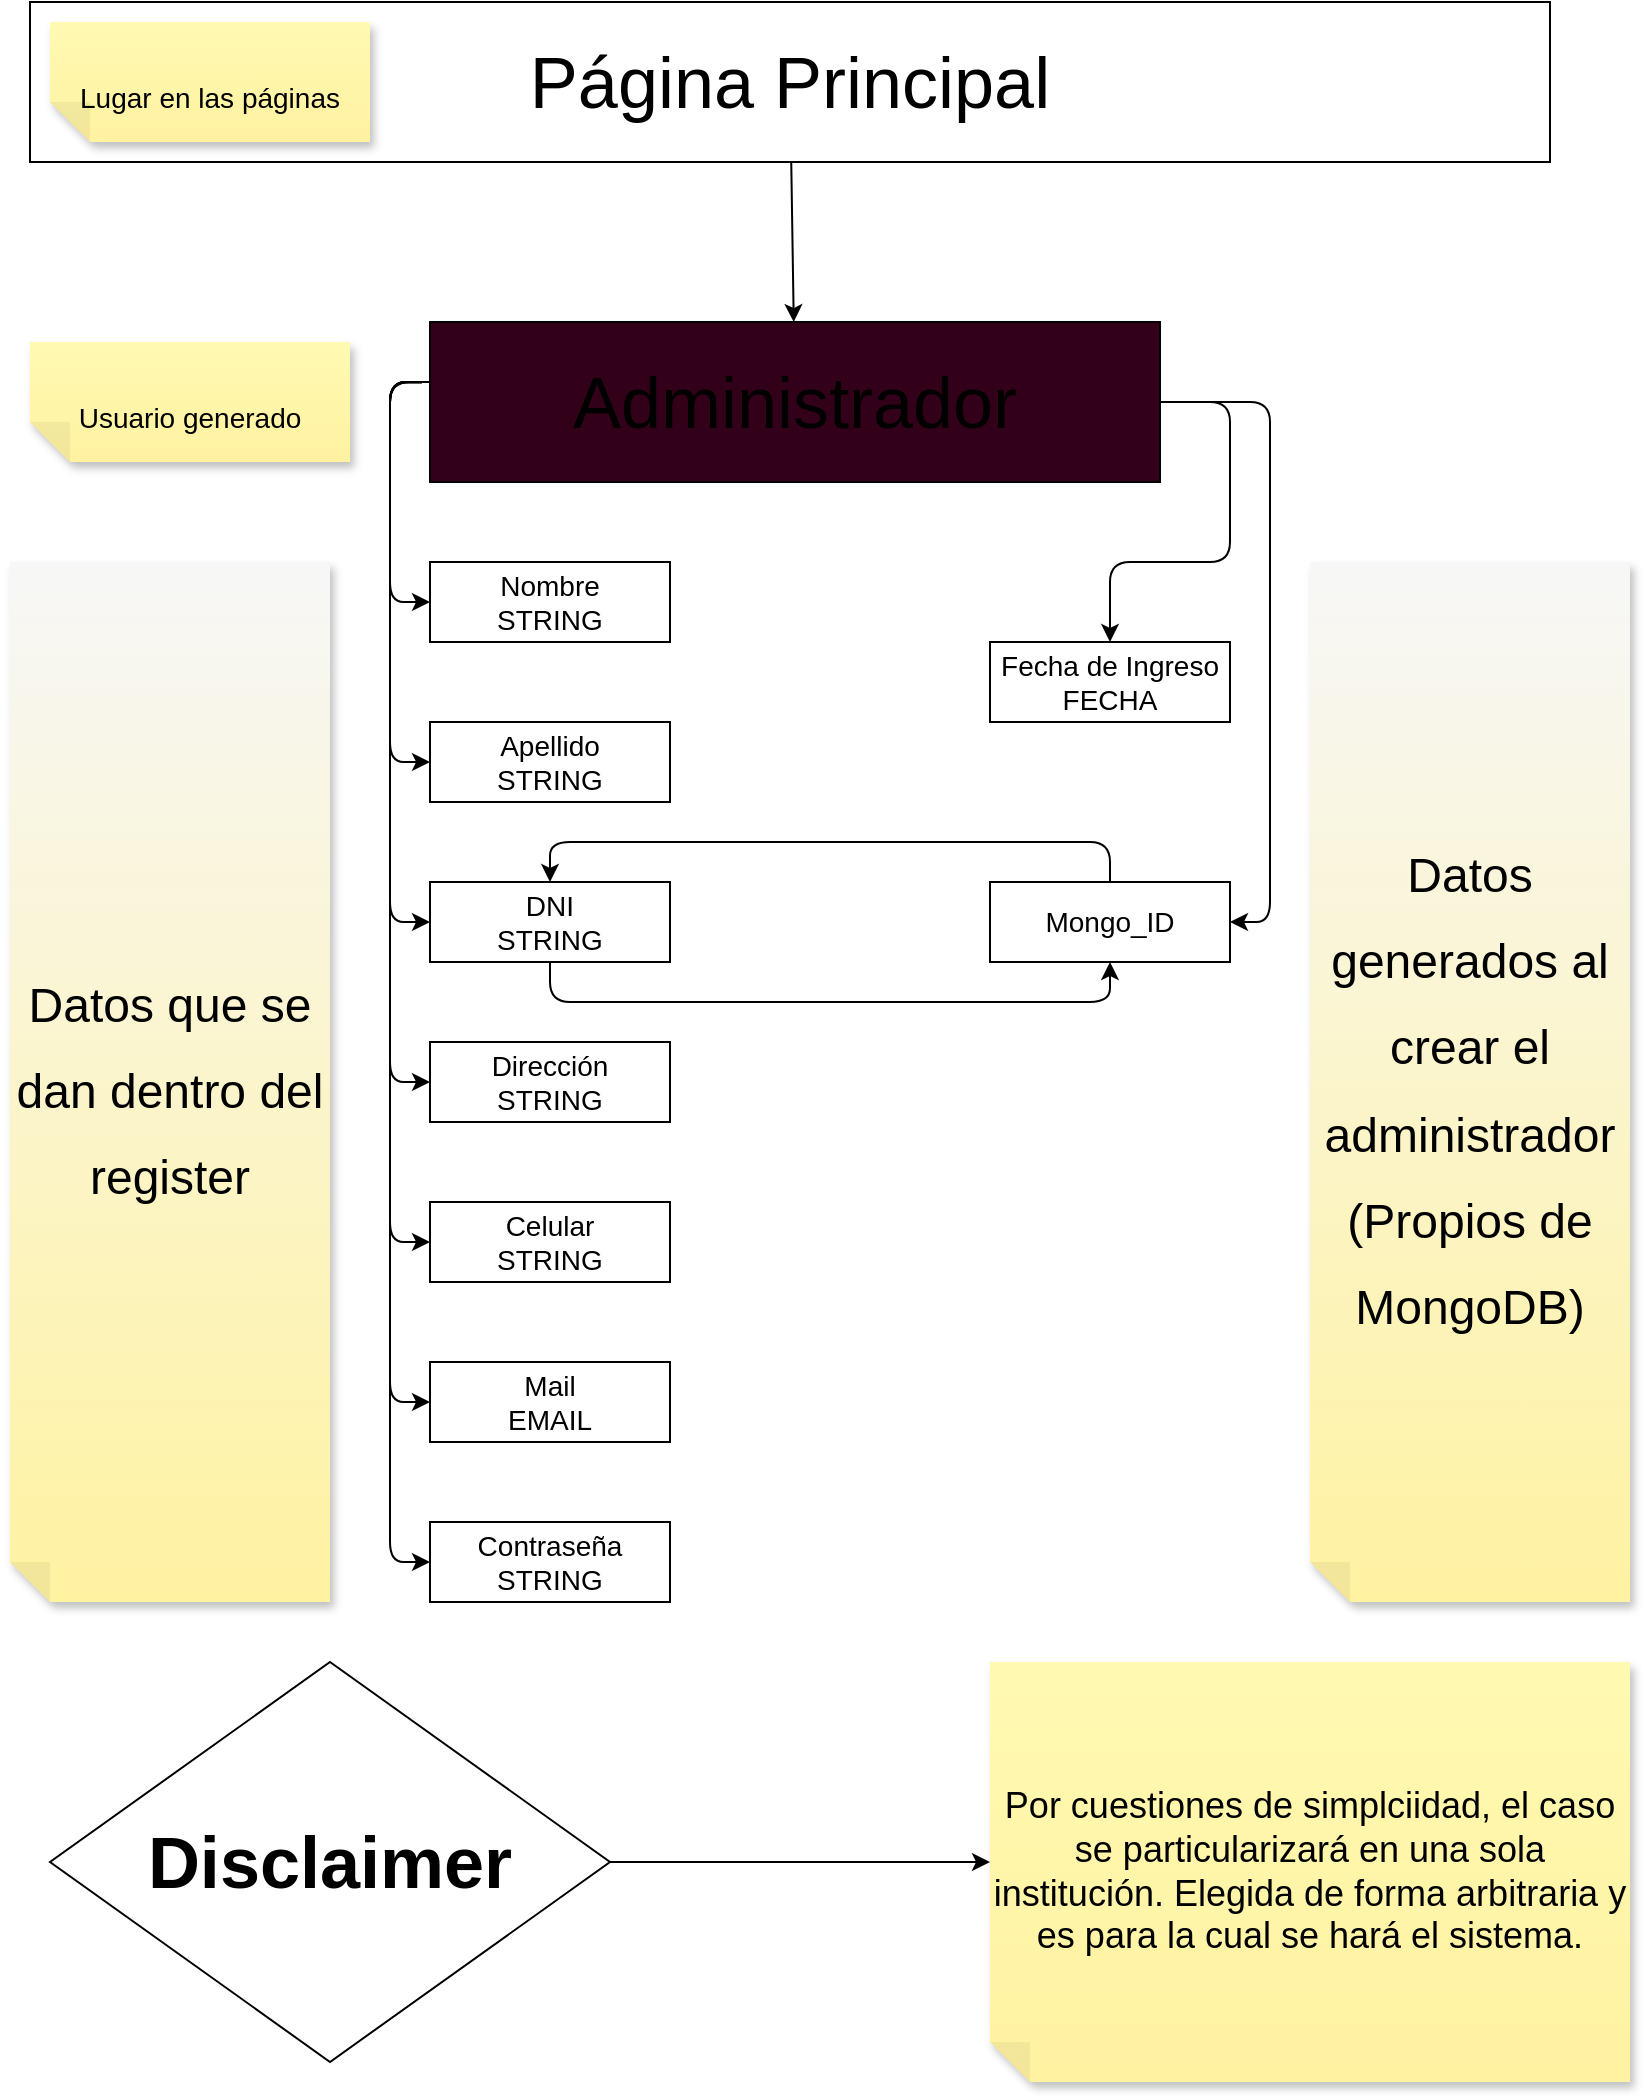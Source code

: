 <mxfile>
    <diagram id="44K4jS4_mfYNK5C5cpES" name="Página Principal">
        <mxGraphModel dx="2063" dy="1185" grid="1" gridSize="10" guides="1" tooltips="1" connect="1" arrows="1" fold="1" page="1" pageScale="1" pageWidth="850" pageHeight="1100" math="0" shadow="0">
            <root>
                <mxCell id="0"/>
                <mxCell id="1" parent="0"/>
                <mxCell id="4" value="" style="edgeStyle=none;html=1;fontSize=36;" parent="1" source="2" target="3" edge="1">
                    <mxGeometry relative="1" as="geometry"/>
                </mxCell>
                <mxCell id="2" value="&lt;font style=&quot;font-size: 36px;&quot;&gt;Página Principal&lt;/font&gt;" style="whiteSpace=wrap;html=1;" parent="1" vertex="1">
                    <mxGeometry x="40" y="40" width="760" height="80" as="geometry"/>
                </mxCell>
                <mxCell id="41" value="" style="edgeStyle=none;html=1;exitX=1;exitY=0.5;exitDx=0;exitDy=0;" parent="1" source="3" edge="1">
                    <mxGeometry relative="1" as="geometry">
                        <mxPoint x="640" y="240" as="sourcePoint"/>
                        <mxPoint x="580" y="360" as="targetPoint"/>
                        <Array as="points">
                            <mxPoint x="640" y="240"/>
                            <mxPoint x="640" y="320"/>
                            <mxPoint x="580" y="320"/>
                        </Array>
                    </mxGeometry>
                </mxCell>
                <mxCell id="5" value="&lt;font style=&quot;font-size: 14px;&quot;&gt;Lugar en las páginas&lt;/font&gt;" style="shape=note;whiteSpace=wrap;html=1;backgroundOutline=1;fontColor=#000000;darkOpacity=0.05;fillColor=#FFF9B2;strokeColor=none;fillStyle=solid;direction=west;gradientDirection=north;gradientColor=#FFF2A1;shadow=1;size=20;pointerEvents=1;fontSize=36;" parent="1" vertex="1">
                    <mxGeometry x="50" y="50" width="160" height="60" as="geometry"/>
                </mxCell>
                <mxCell id="6" value="&lt;span style=&quot;font-size: 14px;&quot;&gt;Usuario generado&lt;/span&gt;" style="shape=note;whiteSpace=wrap;html=1;backgroundOutline=1;fontColor=#000000;darkOpacity=0.05;fillColor=#FFF9B2;strokeColor=none;fillStyle=solid;direction=west;gradientDirection=north;gradientColor=#FFF2A1;shadow=1;size=20;pointerEvents=1;fontSize=36;" parent="1" vertex="1">
                    <mxGeometry x="40" y="210" width="160" height="60" as="geometry"/>
                </mxCell>
                <mxCell id="7" value="&lt;font style=&quot;font-size: 24px;&quot;&gt;Datos que se dan dentro del register&lt;/font&gt;" style="shape=note;whiteSpace=wrap;html=1;backgroundOutline=1;fontColor=#000000;darkOpacity=0.05;fillColor=#F7F7F7;strokeColor=none;fillStyle=solid;direction=west;gradientDirection=north;gradientColor=#FFF2A1;shadow=1;size=20;pointerEvents=1;fontSize=36;" parent="1" vertex="1">
                    <mxGeometry x="30" y="320" width="160" height="520" as="geometry"/>
                </mxCell>
                <mxCell id="16" value="" style="edgeStyle=orthogonalEdgeStyle;html=1;fontSize=14;entryX=0;entryY=0.5;entryDx=0;entryDy=0;exitX=-0.011;exitY=0.378;exitDx=0;exitDy=0;exitPerimeter=0;" parent="1" source="3" target="8" edge="1">
                    <mxGeometry relative="1" as="geometry">
                        <mxPoint x="220" y="190" as="sourcePoint"/>
                        <mxPoint x="230" y="230" as="targetPoint"/>
                        <Array as="points">
                            <mxPoint x="220" y="230"/>
                            <mxPoint x="220" y="340"/>
                        </Array>
                    </mxGeometry>
                </mxCell>
                <mxCell id="8" value="Nombre&lt;br&gt;STRING" style="whiteSpace=wrap;html=1;fontSize=14;" parent="1" vertex="1">
                    <mxGeometry x="240" y="320" width="120" height="40" as="geometry"/>
                </mxCell>
                <mxCell id="12" value="Apellido&lt;br&gt;STRING" style="whiteSpace=wrap;html=1;fontSize=14;" parent="1" vertex="1">
                    <mxGeometry x="240" y="400" width="120" height="40" as="geometry"/>
                </mxCell>
                <mxCell id="13" value="DNI&lt;br&gt;STRING" style="whiteSpace=wrap;html=1;fontSize=14;" parent="1" vertex="1">
                    <mxGeometry x="240" y="480" width="120" height="40" as="geometry"/>
                </mxCell>
                <mxCell id="14" value="Dirección&lt;br&gt;STRING" style="whiteSpace=wrap;html=1;fontSize=14;" parent="1" vertex="1">
                    <mxGeometry x="240" y="560" width="120" height="40" as="geometry"/>
                </mxCell>
                <mxCell id="17" value="" style="edgeStyle=orthogonalEdgeStyle;html=1;fontSize=14;entryX=0;entryY=0.5;entryDx=0;entryDy=0;exitX=-0.011;exitY=0.378;exitDx=0;exitDy=0;exitPerimeter=0;" parent="1" target="12" edge="1">
                    <mxGeometry relative="1" as="geometry">
                        <mxPoint x="236.04" y="230.07" as="sourcePoint"/>
                        <mxPoint x="240" y="339.83" as="targetPoint"/>
                        <Array as="points">
                            <mxPoint x="220" y="230"/>
                            <mxPoint x="220" y="420"/>
                        </Array>
                    </mxGeometry>
                </mxCell>
                <mxCell id="18" value="" style="edgeStyle=orthogonalEdgeStyle;html=1;fontSize=14;exitX=-0.011;exitY=0.378;exitDx=0;exitDy=0;exitPerimeter=0;" parent="1" edge="1">
                    <mxGeometry relative="1" as="geometry">
                        <mxPoint x="236.04" y="230.0" as="sourcePoint"/>
                        <mxPoint x="240" y="500" as="targetPoint"/>
                        <Array as="points">
                            <mxPoint x="220" y="230"/>
                            <mxPoint x="220" y="500"/>
                        </Array>
                    </mxGeometry>
                </mxCell>
                <mxCell id="19" value="" style="edgeStyle=orthogonalEdgeStyle;html=1;fontSize=14;exitX=-0.011;exitY=0.378;exitDx=0;exitDy=0;exitPerimeter=0;entryX=0;entryY=0.5;entryDx=0;entryDy=0;" parent="1" target="14" edge="1">
                    <mxGeometry relative="1" as="geometry">
                        <mxPoint x="236.04" y="230" as="sourcePoint"/>
                        <mxPoint x="240" y="500" as="targetPoint"/>
                        <Array as="points">
                            <mxPoint x="220" y="230"/>
                            <mxPoint x="220" y="580"/>
                        </Array>
                    </mxGeometry>
                </mxCell>
                <mxCell id="20" value="Celular&lt;br&gt;STRING" style="whiteSpace=wrap;html=1;fontSize=14;" parent="1" vertex="1">
                    <mxGeometry x="240" y="640" width="120" height="40" as="geometry"/>
                </mxCell>
                <mxCell id="21" value="Mail&lt;br&gt;EMAIL" style="whiteSpace=wrap;html=1;fontSize=14;" parent="1" vertex="1">
                    <mxGeometry x="240" y="720" width="120" height="40" as="geometry"/>
                </mxCell>
                <mxCell id="22" value="Contraseña&lt;br&gt;STRING" style="whiteSpace=wrap;html=1;fontSize=14;" parent="1" vertex="1">
                    <mxGeometry x="240" y="800" width="120" height="40" as="geometry"/>
                </mxCell>
                <mxCell id="23" value="" style="edgeStyle=orthogonalEdgeStyle;html=1;fontSize=14;exitX=-0.011;exitY=0.378;exitDx=0;exitDy=0;exitPerimeter=0;entryX=0;entryY=0.5;entryDx=0;entryDy=0;" parent="1" target="20" edge="1">
                    <mxGeometry relative="1" as="geometry">
                        <mxPoint x="236.04" y="230" as="sourcePoint"/>
                        <mxPoint x="240" y="580" as="targetPoint"/>
                        <Array as="points">
                            <mxPoint x="220" y="230"/>
                            <mxPoint x="220" y="660"/>
                        </Array>
                    </mxGeometry>
                </mxCell>
                <mxCell id="24" value="" style="edgeStyle=orthogonalEdgeStyle;html=1;fontSize=14;" parent="1" edge="1">
                    <mxGeometry relative="1" as="geometry">
                        <mxPoint x="240" y="230" as="sourcePoint"/>
                        <mxPoint x="240" y="740" as="targetPoint"/>
                        <Array as="points">
                            <mxPoint x="220" y="230"/>
                            <mxPoint x="220" y="740"/>
                        </Array>
                    </mxGeometry>
                </mxCell>
                <mxCell id="25" value="" style="edgeStyle=orthogonalEdgeStyle;html=1;fontSize=14;exitX=-0.011;exitY=0.378;exitDx=0;exitDy=0;exitPerimeter=0;entryX=0;entryY=0.5;entryDx=0;entryDy=0;" parent="1" target="22" edge="1">
                    <mxGeometry relative="1" as="geometry">
                        <mxPoint x="236.04" y="230.0" as="sourcePoint"/>
                        <mxPoint x="240" y="735.01" as="targetPoint"/>
                        <Array as="points">
                            <mxPoint x="220" y="230"/>
                            <mxPoint x="220" y="820"/>
                        </Array>
                    </mxGeometry>
                </mxCell>
                <mxCell id="26" value="&lt;font style=&quot;font-size: 24px;&quot;&gt;Datos generados al crear el administrador&lt;br&gt;(Propios de MongoDB)&lt;br&gt;&lt;/font&gt;" style="shape=note;whiteSpace=wrap;html=1;backgroundOutline=1;fontColor=#000000;darkOpacity=0.05;fillColor=#F7F7F7;strokeColor=none;fillStyle=solid;direction=west;gradientDirection=north;gradientColor=#FFF2A1;shadow=1;size=20;pointerEvents=1;fontSize=36;" parent="1" vertex="1">
                    <mxGeometry x="680" y="320" width="160" height="520" as="geometry"/>
                </mxCell>
                <mxCell id="31" style="edgeStyle=orthogonalEdgeStyle;html=1;exitX=0.5;exitY=0;exitDx=0;exitDy=0;entryX=0.5;entryY=0;entryDx=0;entryDy=0;fontSize=24;" parent="1" source="27" target="13" edge="1">
                    <mxGeometry relative="1" as="geometry">
                        <Array as="points">
                            <mxPoint x="580" y="460"/>
                            <mxPoint x="300" y="460"/>
                        </Array>
                    </mxGeometry>
                </mxCell>
                <mxCell id="27" value="Mongo_ID" style="whiteSpace=wrap;html=1;fontSize=14;" parent="1" vertex="1">
                    <mxGeometry x="520" y="480" width="120" height="40" as="geometry"/>
                </mxCell>
                <mxCell id="33" style="edgeStyle=orthogonalEdgeStyle;html=1;entryX=0.5;entryY=1;entryDx=0;entryDy=0;fontSize=24;exitX=0.5;exitY=1;exitDx=0;exitDy=0;" parent="1" source="13" target="27" edge="1">
                    <mxGeometry relative="1" as="geometry">
                        <mxPoint x="340" y="550" as="sourcePoint"/>
                        <mxPoint x="300" y="530" as="targetPoint"/>
                        <Array as="points">
                            <mxPoint x="300" y="540"/>
                            <mxPoint x="580" y="540"/>
                        </Array>
                    </mxGeometry>
                </mxCell>
                <mxCell id="34" value="Fecha de Ingreso&lt;br&gt;FECHA" style="whiteSpace=wrap;html=1;fontSize=14;" parent="1" vertex="1">
                    <mxGeometry x="520" y="360" width="120" height="40" as="geometry"/>
                </mxCell>
                <mxCell id="43" value="" style="edgeStyle=none;html=1;exitX=1;exitY=0.5;exitDx=0;exitDy=0;entryX=1;entryY=0.5;entryDx=0;entryDy=0;" parent="1" target="27" edge="1">
                    <mxGeometry relative="1" as="geometry">
                        <mxPoint x="605" y="240" as="sourcePoint"/>
                        <mxPoint x="580" y="360" as="targetPoint"/>
                        <Array as="points">
                            <mxPoint x="660" y="240"/>
                            <mxPoint x="660" y="330"/>
                            <mxPoint x="660" y="410"/>
                            <mxPoint x="660" y="500"/>
                        </Array>
                    </mxGeometry>
                </mxCell>
                <mxCell id="46" value="" style="edgeStyle=none;html=1;fontSize=36;" parent="1" source="44" edge="1">
                    <mxGeometry relative="1" as="geometry">
                        <mxPoint x="520" y="970" as="targetPoint"/>
                    </mxGeometry>
                </mxCell>
                <mxCell id="44" value="&lt;font style=&quot;font-size: 36px;&quot;&gt;&lt;b&gt;Disclaimer&lt;/b&gt;&lt;/font&gt;" style="rhombus;whiteSpace=wrap;html=1;" parent="1" vertex="1">
                    <mxGeometry x="50" y="870" width="280" height="200" as="geometry"/>
                </mxCell>
                <mxCell id="49" value="Por cuestiones de simplciidad, el caso se particularizará en una sola institución. Elegida de forma arbitraria y es para la cual se hará el sistema." style="shape=note;whiteSpace=wrap;html=1;backgroundOutline=1;fontColor=#000000;darkOpacity=0.05;fillColor=#FFF9B2;strokeColor=none;fillStyle=solid;direction=west;gradientDirection=north;gradientColor=#FFF2A1;shadow=1;size=20;pointerEvents=1;fontSize=18;" parent="1" vertex="1">
                    <mxGeometry x="520" y="870" width="320" height="210" as="geometry"/>
                </mxCell>
                <mxCell id="3" value="Administrador" style="whiteSpace=wrap;html=1;fontSize=36;shadow=0;fillColor=#33001A;" parent="1" vertex="1">
                    <mxGeometry x="240" y="200" width="365" height="80" as="geometry"/>
                </mxCell>
            </root>
        </mxGraphModel>
    </diagram>
    <diagram id="_-h2v2cXjk_ngLaGVtDr" name="Página de Alumnos">
        <mxGraphModel dx="1500" dy="862" grid="1" gridSize="10" guides="1" tooltips="1" connect="1" arrows="1" fold="1" page="1" pageScale="1" pageWidth="850" pageHeight="1100" math="0" shadow="0">
            <root>
                <mxCell id="0"/>
                <mxCell id="1" parent="0"/>
                <mxCell id="rqVI_RRIAm4NejhSVdt2-1" value="&lt;font style=&quot;font-size: 36px;&quot;&gt;Página de Alumnos&lt;/font&gt;" style="whiteSpace=wrap;html=1;" parent="1" vertex="1">
                    <mxGeometry x="40" y="40" width="760" height="80" as="geometry"/>
                </mxCell>
                <mxCell id="oPoUa1jvqwNsRrNKrOJr-1" value="&lt;font style=&quot;font-size: 14px;&quot;&gt;Lugar en las páginas&lt;/font&gt;" style="shape=note;whiteSpace=wrap;html=1;backgroundOutline=1;fontColor=#000000;darkOpacity=0.05;fillColor=#FFF9B2;strokeColor=none;fillStyle=solid;direction=west;gradientDirection=north;gradientColor=#FFF2A1;shadow=1;size=20;pointerEvents=1;fontSize=36;" parent="1" vertex="1">
                    <mxGeometry x="50" y="50" width="160" height="60" as="geometry"/>
                </mxCell>
                <mxCell id="q1AXtb5Mmpm6LBBfgDB0-2" value="&lt;span style=&quot;font-size: 14px;&quot;&gt;Usuario generado&lt;/span&gt;" style="shape=note;whiteSpace=wrap;html=1;backgroundOutline=1;fontColor=#000000;darkOpacity=0.05;fillColor=#FFF9B2;strokeColor=none;fillStyle=solid;direction=west;gradientDirection=north;gradientColor=#FFF2A1;shadow=1;size=20;pointerEvents=1;fontSize=36;" parent="1" vertex="1">
                    <mxGeometry x="40" y="210" width="160" height="60" as="geometry"/>
                </mxCell>
                <mxCell id="q1AXtb5Mmpm6LBBfgDB0-3" value="&lt;font style=&quot;font-size: 24px;&quot;&gt;Datos que se dan dentro del register&lt;/font&gt;" style="shape=note;whiteSpace=wrap;html=1;backgroundOutline=1;fontColor=#000000;darkOpacity=0.05;fillColor=#F7F7F7;strokeColor=none;fillStyle=solid;direction=west;gradientDirection=north;gradientColor=#FFF2A1;shadow=1;size=20;pointerEvents=1;fontSize=36;" parent="1" vertex="1">
                    <mxGeometry x="30" y="320" width="160" height="520" as="geometry"/>
                </mxCell>
                <mxCell id="q1AXtb5Mmpm6LBBfgDB0-4" value="" style="edgeStyle=orthogonalEdgeStyle;html=1;fontSize=14;entryX=0;entryY=0.5;entryDx=0;entryDy=0;exitX=-0.011;exitY=0.378;exitDx=0;exitDy=0;exitPerimeter=0;" parent="1" source="q1AXtb5Mmpm6LBBfgDB0-24" target="q1AXtb5Mmpm6LBBfgDB0-5" edge="1">
                    <mxGeometry relative="1" as="geometry">
                        <mxPoint x="220" y="190" as="sourcePoint"/>
                        <mxPoint x="230" y="230" as="targetPoint"/>
                        <Array as="points">
                            <mxPoint x="220" y="230"/>
                            <mxPoint x="220" y="340"/>
                        </Array>
                    </mxGeometry>
                </mxCell>
                <mxCell id="q1AXtb5Mmpm6LBBfgDB0-5" value="Nombre&lt;br&gt;STRING" style="whiteSpace=wrap;html=1;fontSize=14;" parent="1" vertex="1">
                    <mxGeometry x="240" y="320" width="120" height="40" as="geometry"/>
                </mxCell>
                <mxCell id="q1AXtb5Mmpm6LBBfgDB0-6" value="Apellido&lt;br&gt;STRING" style="whiteSpace=wrap;html=1;fontSize=14;" parent="1" vertex="1">
                    <mxGeometry x="240" y="400" width="120" height="40" as="geometry"/>
                </mxCell>
                <mxCell id="q1AXtb5Mmpm6LBBfgDB0-8" value="Cuota&lt;br&gt;BOOLEAN" style="whiteSpace=wrap;html=1;fontSize=14;" parent="1" vertex="1">
                    <mxGeometry x="240" y="560" width="120" height="40" as="geometry"/>
                </mxCell>
                <mxCell id="q1AXtb5Mmpm6LBBfgDB0-9" value="" style="edgeStyle=orthogonalEdgeStyle;html=1;fontSize=14;entryX=0;entryY=0.5;entryDx=0;entryDy=0;exitX=-0.011;exitY=0.378;exitDx=0;exitDy=0;exitPerimeter=0;" parent="1" target="q1AXtb5Mmpm6LBBfgDB0-6" edge="1">
                    <mxGeometry relative="1" as="geometry">
                        <mxPoint x="236.04" y="230.07" as="sourcePoint"/>
                        <mxPoint x="240" y="339.83" as="targetPoint"/>
                        <Array as="points">
                            <mxPoint x="220" y="230"/>
                            <mxPoint x="220" y="420"/>
                        </Array>
                    </mxGeometry>
                </mxCell>
                <mxCell id="q1AXtb5Mmpm6LBBfgDB0-11" value="" style="edgeStyle=orthogonalEdgeStyle;html=1;fontSize=14;exitX=-0.011;exitY=0.378;exitDx=0;exitDy=0;exitPerimeter=0;entryX=0;entryY=0.5;entryDx=0;entryDy=0;" parent="1" target="q1AXtb5Mmpm6LBBfgDB0-8" edge="1">
                    <mxGeometry relative="1" as="geometry">
                        <mxPoint x="236.04" y="230" as="sourcePoint"/>
                        <mxPoint x="240" y="500" as="targetPoint"/>
                        <Array as="points">
                            <mxPoint x="220" y="230"/>
                            <mxPoint x="220" y="580"/>
                        </Array>
                    </mxGeometry>
                </mxCell>
                <mxCell id="q1AXtb5Mmpm6LBBfgDB0-18" value="&lt;font style=&quot;font-size: 24px;&quot;&gt;Datos generados al crear el administrador&lt;br&gt;(Propios de MongoDB)&lt;br&gt;&lt;/font&gt;" style="shape=note;whiteSpace=wrap;html=1;backgroundOutline=1;fontColor=#000000;darkOpacity=0.05;fillColor=#F7F7F7;strokeColor=none;fillStyle=solid;direction=west;gradientDirection=north;gradientColor=#FFF2A1;shadow=1;size=20;pointerEvents=1;fontSize=36;" parent="1" vertex="1">
                    <mxGeometry x="680" y="320" width="160" height="520" as="geometry"/>
                </mxCell>
                <mxCell id="q1AXtb5Mmpm6LBBfgDB0-28" value="" style="edgeStyle=none;html=1;fontSize=18;" parent="1" source="q1AXtb5Mmpm6LBBfgDB0-20" target="q1AXtb5Mmpm6LBBfgDB0-25" edge="1">
                    <mxGeometry relative="1" as="geometry"/>
                </mxCell>
                <mxCell id="q1AXtb5Mmpm6LBBfgDB0-20" value="Mongo_ID" style="whiteSpace=wrap;html=1;fontSize=14;" parent="1" vertex="1">
                    <mxGeometry x="520" y="480" width="120" height="40" as="geometry"/>
                </mxCell>
                <mxCell id="q1AXtb5Mmpm6LBBfgDB0-23" value="" style="edgeStyle=none;html=1;exitX=1;exitY=0.5;exitDx=0;exitDy=0;entryX=1;entryY=0.5;entryDx=0;entryDy=0;" parent="1" target="q1AXtb5Mmpm6LBBfgDB0-20" edge="1">
                    <mxGeometry relative="1" as="geometry">
                        <mxPoint x="605" y="240" as="sourcePoint"/>
                        <mxPoint x="580" y="360" as="targetPoint"/>
                        <Array as="points">
                            <mxPoint x="660" y="240"/>
                            <mxPoint x="660" y="330"/>
                            <mxPoint x="660" y="410"/>
                            <mxPoint x="660" y="500"/>
                        </Array>
                    </mxGeometry>
                </mxCell>
                <mxCell id="q1AXtb5Mmpm6LBBfgDB0-24" value="Alumno" style="whiteSpace=wrap;html=1;fontSize=36;shadow=0;fillColor=#FF0080;" parent="1" vertex="1">
                    <mxGeometry x="240" y="200" width="365" height="80" as="geometry"/>
                </mxCell>
                <mxCell id="q1AXtb5Mmpm6LBBfgDB0-25" value="EXP. (PRIMARY_KEY)" style="whiteSpace=wrap;html=1;fontSize=14;" parent="1" vertex="1">
                    <mxGeometry x="525" y="560" width="110" height="40" as="geometry"/>
                </mxCell>
                <mxCell id="q1AXtb5Mmpm6LBBfgDB0-29" value="&lt;font style=&quot;font-size: 14px;&quot;&gt;Esta página de aquí solo se extiende a el CRUD y muestra de los Alumnos.&lt;/font&gt;" style="shape=note;whiteSpace=wrap;html=1;backgroundOutline=1;fontColor=#000000;darkOpacity=0.05;fillColor=#FFF9B2;strokeColor=none;fillStyle=solid;direction=west;gradientDirection=north;gradientColor=#FFF2A1;shadow=1;size=20;pointerEvents=1;fontSize=36;" parent="1" vertex="1">
                    <mxGeometry x="60" y="130" width="730" height="40" as="geometry"/>
                </mxCell>
                <mxCell id="q1AXtb5Mmpm6LBBfgDB0-31" value="Año Cursado&lt;br&gt;NUMBER" style="whiteSpace=wrap;html=1;fontSize=14;" parent="1" vertex="1">
                    <mxGeometry x="240" y="480" width="120" height="40" as="geometry"/>
                </mxCell>
                <mxCell id="q1AXtb5Mmpm6LBBfgDB0-32" value="" style="edgeStyle=orthogonalEdgeStyle;html=1;fontSize=14;entryX=0;entryY=0.5;entryDx=0;entryDy=0;exitX=-0.011;exitY=0.378;exitDx=0;exitDy=0;exitPerimeter=0;" parent="1" target="q1AXtb5Mmpm6LBBfgDB0-31" edge="1">
                    <mxGeometry relative="1" as="geometry">
                        <mxPoint x="236.04" y="240.07" as="sourcePoint"/>
                        <mxPoint x="240" y="430" as="targetPoint"/>
                        <Array as="points">
                            <mxPoint x="220" y="240"/>
                            <mxPoint x="220" y="500"/>
                        </Array>
                    </mxGeometry>
                </mxCell>
            </root>
        </mxGraphModel>
    </diagram>
    <diagram id="WXx3dvycMJ5zHLxEcq-l" name="Página Detalles - Alumnos">
        <mxGraphModel dx="1179" dy="677" grid="1" gridSize="10" guides="1" tooltips="1" connect="1" arrows="1" fold="1" page="1" pageScale="1" pageWidth="850" pageHeight="1100" math="0" shadow="0">
            <root>
                <mxCell id="0"/>
                <mxCell id="1" parent="0"/>
                <mxCell id="Ua5ZhFTyl4ceXBN9Rp8--1" value="&lt;font style=&quot;font-size: 36px;&quot;&gt;Página de Detalles - Alumnos&amp;nbsp; &amp;nbsp; &amp;nbsp;&amp;nbsp;&lt;/font&gt;" style="whiteSpace=wrap;html=1;align=right;" parent="1" vertex="1">
                    <mxGeometry x="40" y="40" width="760" height="80" as="geometry"/>
                </mxCell>
                <mxCell id="Ua5ZhFTyl4ceXBN9Rp8--2" value="&lt;font style=&quot;font-size: 14px;&quot;&gt;Lugar en las páginas&lt;/font&gt;" style="shape=note;whiteSpace=wrap;html=1;backgroundOutline=1;fontColor=#000000;darkOpacity=0.05;fillColor=#FFF9B2;strokeColor=none;fillStyle=solid;direction=west;gradientDirection=north;gradientColor=#FFF2A1;shadow=1;size=20;pointerEvents=1;fontSize=36;" parent="1" vertex="1">
                    <mxGeometry x="50" y="50" width="170" height="60" as="geometry"/>
                </mxCell>
                <mxCell id="Ua5ZhFTyl4ceXBN9Rp8--3" value="&lt;span style=&quot;font-size: 14px;&quot;&gt;Usuario generado&lt;/span&gt;" style="shape=note;whiteSpace=wrap;html=1;backgroundOutline=1;fontColor=#000000;darkOpacity=0.05;fillColor=#FFF9B2;strokeColor=none;fillStyle=solid;direction=west;gradientDirection=north;gradientColor=#FFF2A1;shadow=1;size=20;pointerEvents=1;fontSize=36;" parent="1" vertex="1">
                    <mxGeometry x="40" y="210" width="160" height="60" as="geometry"/>
                </mxCell>
                <mxCell id="Ua5ZhFTyl4ceXBN9Rp8--6" value="Primer Año" style="whiteSpace=wrap;html=1;fontSize=14;" parent="1" vertex="1">
                    <mxGeometry x="110" y="520" width="60" height="40" as="geometry"/>
                </mxCell>
                <mxCell id="Ua5ZhFTyl4ceXBN9Rp8--15" value="Alumno" style="whiteSpace=wrap;html=1;fontSize=36;shadow=0;fillColor=#FF0080;" parent="1" vertex="1">
                    <mxGeometry x="240" y="200" width="365" height="80" as="geometry"/>
                </mxCell>
                <mxCell id="Ua5ZhFTyl4ceXBN9Rp8--17" value="&lt;font style=&quot;font-size: 14px;&quot;&gt;Esta página de aquí solo se extiende a el CRUD y muestra de los Alumnos.&lt;/font&gt;" style="shape=note;whiteSpace=wrap;html=1;backgroundOutline=1;fontColor=#000000;darkOpacity=0.05;fillColor=#FFF9B2;strokeColor=none;fillStyle=solid;direction=west;gradientDirection=north;gradientColor=#FFF2A1;shadow=1;size=20;pointerEvents=1;fontSize=36;" parent="1" vertex="1">
                    <mxGeometry x="60" y="130" width="730" height="40" as="geometry"/>
                </mxCell>
                <mxCell id="Ua5ZhFTyl4ceXBN9Rp8--20" value="&lt;span style=&quot;font-size: 14px;&quot;&gt;Heredamos todas las Props del anterior.&lt;/span&gt;" style="shape=note;whiteSpace=wrap;html=1;backgroundOutline=1;fontColor=#000000;darkOpacity=0.05;fillColor=#FFF9B2;strokeColor=none;fillStyle=solid;direction=west;gradientDirection=north;gradientColor=#FFF2A1;shadow=1;size=20;pointerEvents=1;fontSize=36;" parent="1" vertex="1">
                    <mxGeometry x="650" y="210" width="180" height="70" as="geometry"/>
                </mxCell>
                <mxCell id="Ua5ZhFTyl4ceXBN9Rp8--26" value="" style="edgeStyle=none;html=1;fontSize=9;fontColor=#FFFFFF;" parent="1" source="Ua5ZhFTyl4ceXBN9Rp8--21" target="Ua5ZhFTyl4ceXBN9Rp8--22" edge="1">
                    <mxGeometry relative="1" as="geometry"/>
                </mxCell>
                <mxCell id="Ua5ZhFTyl4ceXBN9Rp8--21" value="Materias&lt;br&gt;ARRAY" style="whiteSpace=wrap;html=1;fontSize=14;" parent="1" vertex="1">
                    <mxGeometry x="640" y="560" width="160" height="40" as="geometry"/>
                </mxCell>
                <mxCell id="Ua5ZhFTyl4ceXBN9Rp8--22" value="&lt;span id=&quot;docs-internal-guid-74e4e10c-7fff-efcd-cf68-e191ebd819ca&quot;&gt;&lt;p style=&quot;line-height:1.38;margin-top:0pt;margin-bottom:0pt;&quot; dir=&quot;ltr&quot;&gt;&lt;span style=&quot;font-size: 11pt; font-family: Arial, sans-serif; background-color: transparent; font-variant-numeric: normal; font-variant-east-asian: normal; vertical-align: baseline;&quot;&gt;&lt;font color=&quot;#ffffff&quot;&gt;[Matemáticas,&lt;/font&gt;&lt;/span&gt;&lt;/p&gt;&lt;p style=&quot;line-height:1.38;margin-top:0pt;margin-bottom:0pt;&quot; dir=&quot;ltr&quot;&gt;&lt;span style=&quot;font-size: 11pt; font-family: Arial, sans-serif; background-color: transparent; font-variant-numeric: normal; font-variant-east-asian: normal; vertical-align: baseline;&quot;&gt;&lt;font color=&quot;#ffffff&quot;&gt;Lengua y Literatura,&lt;/font&gt;&lt;/span&gt;&lt;/p&gt;&lt;p style=&quot;line-height:1.38;margin-top:0pt;margin-bottom:0pt;&quot; dir=&quot;ltr&quot;&gt;&lt;span style=&quot;font-size: 11pt; font-family: Arial, sans-serif; background-color: transparent; font-variant-numeric: normal; font-variant-east-asian: normal; vertical-align: baseline;&quot;&gt;&lt;font color=&quot;#ffffff&quot;&gt;Biología,&lt;/font&gt;&lt;/span&gt;&lt;/p&gt;&lt;p style=&quot;line-height:1.38;margin-top:0pt;margin-bottom:0pt;&quot; dir=&quot;ltr&quot;&gt;&lt;span style=&quot;font-size: 11pt; font-family: Arial, sans-serif; background-color: transparent; font-variant-numeric: normal; font-variant-east-asian: normal; vertical-align: baseline;&quot;&gt;&lt;font color=&quot;#ffffff&quot;&gt;Física,&lt;/font&gt;&lt;/span&gt;&lt;/p&gt;&lt;p style=&quot;line-height:1.38;margin-top:0pt;margin-bottom:0pt;&quot; dir=&quot;ltr&quot;&gt;&lt;span style=&quot;font-size: 11pt; font-family: Arial, sans-serif; background-color: transparent; font-variant-numeric: normal; font-variant-east-asian: normal; vertical-align: baseline;&quot;&gt;&lt;font color=&quot;#ffffff&quot;&gt;Química,&lt;/font&gt;&lt;/span&gt;&lt;/p&gt;&lt;p style=&quot;line-height:1.38;margin-top:0pt;margin-bottom:0pt;&quot; dir=&quot;ltr&quot;&gt;&lt;span style=&quot;font-size: 11pt; font-family: Arial, sans-serif; background-color: transparent; font-variant-numeric: normal; font-variant-east-asian: normal; vertical-align: baseline;&quot;&gt;&lt;font color=&quot;#ffffff&quot;&gt;Economía,&lt;/font&gt;&lt;/span&gt;&lt;/p&gt;&lt;p style=&quot;line-height:1.38;margin-top:0pt;margin-bottom:0pt;&quot; dir=&quot;ltr&quot;&gt;&lt;span style=&quot;font-size: 11pt; font-family: Arial, sans-serif; background-color: transparent; font-variant-numeric: normal; font-variant-east-asian: normal; vertical-align: baseline;&quot;&gt;&lt;font color=&quot;#ffffff&quot;&gt;Geografía,&lt;/font&gt;&lt;/span&gt;&lt;/p&gt;&lt;p style=&quot;line-height:1.38;margin-top:0pt;margin-bottom:0pt;&quot; dir=&quot;ltr&quot;&gt;&lt;span style=&quot;font-size: 11pt; font-family: Arial, sans-serif; background-color: transparent; font-variant-numeric: normal; font-variant-east-asian: normal; vertical-align: baseline;&quot;&gt;&lt;font color=&quot;#ffffff&quot;&gt;Historia,&lt;/font&gt;&lt;/span&gt;&lt;/p&gt;&lt;p style=&quot;line-height:1.38;margin-top:0pt;margin-bottom:0pt;&quot; dir=&quot;ltr&quot;&gt;&lt;span style=&quot;font-size: 11pt; font-family: Arial, sans-serif; background-color: transparent; font-variant-numeric: normal; font-variant-east-asian: normal; vertical-align: baseline;&quot;&gt;&lt;font color=&quot;#ffffff&quot;&gt;Educación Física]&lt;/font&gt;&lt;/span&gt;&lt;/p&gt;&lt;div&gt;&lt;span style=&quot;font-size: 11pt; font-family: Arial, sans-serif; color: rgb(0, 0, 0); background-color: transparent; font-variant-numeric: normal; font-variant-east-asian: normal; vertical-align: baseline;&quot;&gt;&lt;br&gt;&lt;/span&gt;&lt;/div&gt;&lt;/span&gt;" style="whiteSpace=wrap;html=1;fontSize=14;" parent="1" vertex="1">
                    <mxGeometry x="640" y="640" width="160" height="280" as="geometry"/>
                </mxCell>
                <mxCell id="Ua5ZhFTyl4ceXBN9Rp8--27" value="&lt;span style=&quot;font-size: 14px;&quot;&gt;HardCodeado [Cantidad de Años de 1 a 4]&amp;nbsp;&lt;/span&gt;" style="shape=note;whiteSpace=wrap;html=1;backgroundOutline=1;fontColor=#000000;darkOpacity=0.05;fillColor=#FFF9B2;strokeColor=none;fillStyle=solid;direction=west;gradientDirection=north;gradientColor=#FFF2A1;shadow=1;size=20;pointerEvents=1;fontSize=36;" parent="1" vertex="1">
                    <mxGeometry x="280" y="320" width="350" height="40" as="geometry"/>
                </mxCell>
                <mxCell id="Ua5ZhFTyl4ceXBN9Rp8--28" value="Segundo Año" style="whiteSpace=wrap;html=1;fontSize=14;" parent="1" vertex="1">
                    <mxGeometry x="110" y="640" width="60" height="40" as="geometry"/>
                </mxCell>
                <mxCell id="Ua5ZhFTyl4ceXBN9Rp8--30" value="Tercer Año" style="whiteSpace=wrap;html=1;fontSize=14;" parent="1" vertex="1">
                    <mxGeometry x="110" y="760" width="60" height="40" as="geometry"/>
                </mxCell>
                <mxCell id="Ua5ZhFTyl4ceXBN9Rp8--31" value="Cuarto Año" style="whiteSpace=wrap;html=1;fontSize=14;" parent="1" vertex="1">
                    <mxGeometry x="110" y="880" width="60" height="40" as="geometry"/>
                </mxCell>
                <mxCell id="Ua5ZhFTyl4ceXBN9Rp8--42" value="Año Cursado" style="rhombus;whiteSpace=wrap;html=1;shadow=0;strokeColor=#FFFFFF;fontSize=9;fontColor=#FFFFFF;fillColor=#000000;" parent="1" vertex="1">
                    <mxGeometry x="110" y="360" width="80" height="80" as="geometry"/>
                </mxCell>
                <mxCell id="bB9HhC9jBBb9-SWzl-od-1" value="&lt;span style=&quot;font-size: 18px;&quot;&gt;A&lt;br&gt;D&lt;br&gt;M&lt;br&gt;I&lt;br&gt;N&lt;br&gt;&lt;br&gt;&lt;/span&gt;" style="whiteSpace=wrap;html=1;fontSize=36;shadow=0;fillColor=#33001A;" parent="1" vertex="1">
                    <mxGeometry x="220" y="600" width="40" height="240" as="geometry"/>
                </mxCell>
                <mxCell id="bB9HhC9jBBb9-SWzl-od-2" value="" style="edgeStyle=none;orthogonalLoop=1;jettySize=auto;html=1;fontSize=18;fontColor=#FFFFFF;entryX=0.5;entryY=0;entryDx=0;entryDy=0;" parent="1" target="bB9HhC9jBBb9-SWzl-od-1" edge="1">
                    <mxGeometry width="80" relative="1" as="geometry">
                        <mxPoint x="170" y="539.41" as="sourcePoint"/>
                        <mxPoint x="250" y="539.41" as="targetPoint"/>
                        <Array as="points">
                            <mxPoint x="240" y="539"/>
                        </Array>
                    </mxGeometry>
                </mxCell>
                <mxCell id="bB9HhC9jBBb9-SWzl-od-3" value="" style="edgeStyle=none;orthogonalLoop=1;jettySize=auto;html=1;fontSize=18;fontColor=#FFFFFF;entryX=0.5;entryY=1;entryDx=0;entryDy=0;exitX=1;exitY=0.5;exitDx=0;exitDy=0;" parent="1" source="Ua5ZhFTyl4ceXBN9Rp8--31" target="bB9HhC9jBBb9-SWzl-od-1" edge="1">
                    <mxGeometry width="80" relative="1" as="geometry">
                        <mxPoint x="180" y="899.41" as="sourcePoint"/>
                        <mxPoint x="260" y="899.41" as="targetPoint"/>
                        <Array as="points">
                            <mxPoint x="240" y="899"/>
                        </Array>
                    </mxGeometry>
                </mxCell>
                <mxCell id="bB9HhC9jBBb9-SWzl-od-4" value="" style="edgeStyle=none;orthogonalLoop=1;jettySize=auto;html=1;fontSize=18;fontColor=#FFFFFF;" parent="1" edge="1">
                    <mxGeometry width="80" relative="1" as="geometry">
                        <mxPoint x="170" y="779.71" as="sourcePoint"/>
                        <mxPoint x="220" y="780" as="targetPoint"/>
                        <Array as="points"/>
                    </mxGeometry>
                </mxCell>
                <mxCell id="bB9HhC9jBBb9-SWzl-od-5" value="" style="edgeStyle=none;orthogonalLoop=1;jettySize=auto;html=1;fontSize=18;fontColor=#FFFFFF;" parent="1" edge="1">
                    <mxGeometry width="80" relative="1" as="geometry">
                        <mxPoint x="170" y="659.71" as="sourcePoint"/>
                        <mxPoint x="220" y="660" as="targetPoint"/>
                        <Array as="points"/>
                    </mxGeometry>
                </mxCell>
                <mxCell id="EBaflSRqduPsTqxNaMv7-1" value="&lt;h6&gt;&lt;font style=&quot;font-size: 12px;&quot;&gt;Dato que pone el Administrador&lt;/font&gt;&lt;/h6&gt;" style="shape=note;whiteSpace=wrap;html=1;backgroundOutline=1;fontColor=#000000;darkOpacity=0.05;fillColor=#F7F7F7;strokeColor=none;fillStyle=solid;direction=west;gradientDirection=north;gradientColor=#FFF2A1;shadow=1;size=11;pointerEvents=1;fontSize=36;" parent="1" vertex="1">
                    <mxGeometry x="340" y="430" width="120" height="50" as="geometry"/>
                </mxCell>
                <mxCell id="79OqxkBXqtXMJCi08VaM-8" value="" style="edgeStyle=none;html=1;fontSize=12;fontColor=#FFFFFF;" parent="1" source="EBaflSRqduPsTqxNaMv7-2" target="79OqxkBXqtXMJCi08VaM-7" edge="1">
                    <mxGeometry relative="1" as="geometry"/>
                </mxCell>
                <mxCell id="EBaflSRqduPsTqxNaMv7-2" value="Nota Final de cada Materia&lt;br&gt;por cada año correspondinete." style="whiteSpace=wrap;html=1;fontSize=14;" parent="1" vertex="1">
                    <mxGeometry x="340" y="500" width="120" height="80" as="geometry"/>
                </mxCell>
                <mxCell id="EBaflSRqduPsTqxNaMv7-3" value="" style="edgeStyle=none;orthogonalLoop=1;jettySize=auto;html=1;fontSize=12;fontColor=#FFFFFF;entryX=0;entryY=0.5;entryDx=0;entryDy=0;" parent="1" target="EBaflSRqduPsTqxNaMv7-2" edge="1">
                    <mxGeometry width="80" relative="1" as="geometry">
                        <mxPoint x="265" y="720" as="sourcePoint"/>
                        <mxPoint x="300" y="680" as="targetPoint"/>
                        <Array as="points">
                            <mxPoint x="320" y="720"/>
                            <mxPoint x="320" y="630"/>
                            <mxPoint x="320" y="540"/>
                        </Array>
                    </mxGeometry>
                </mxCell>
                <mxCell id="79OqxkBXqtXMJCi08VaM-7" value="Esta nota es un NUMBER" style="whiteSpace=wrap;html=1;shadow=0;labelBackgroundColor=#000000;strokeColor=#FFFFFF;fontSize=12;fontColor=#FFFFFF;fillColor=#000000;" parent="1" vertex="1">
                    <mxGeometry x="340" y="610" width="120" height="60" as="geometry"/>
                </mxCell>
                <mxCell id="zrDUC_IiXTfDg5IgB25I-1" value="" style="edgeStyle=none;orthogonalLoop=1;jettySize=auto;html=1;fontSize=12;fontColor=#FFFFFF;exitX=0.5;exitY=0;exitDx=0;exitDy=0;entryX=0;entryY=0.5;entryDx=0;entryDy=0;" parent="1" source="Ua5ZhFTyl4ceXBN9Rp8--42" target="Ua5ZhFTyl4ceXBN9Rp8--15" edge="1">
                    <mxGeometry width="80" relative="1" as="geometry">
                        <mxPoint x="240" y="360" as="sourcePoint"/>
                        <mxPoint x="320" y="360" as="targetPoint"/>
                        <Array as="points">
                            <mxPoint x="150" y="320"/>
                            <mxPoint x="210" y="320"/>
                            <mxPoint x="210" y="280"/>
                            <mxPoint x="210" y="240"/>
                            <mxPoint x="220" y="240"/>
                        </Array>
                    </mxGeometry>
                </mxCell>
                <mxCell id="zrDUC_IiXTfDg5IgB25I-5" value="" style="edgeStyle=none;orthogonalLoop=1;jettySize=auto;html=1;fontSize=12;fontColor=#FFFFFF;exitX=0;exitY=0.5;exitDx=0;exitDy=0;" parent="1" source="Ua5ZhFTyl4ceXBN9Rp8--42" edge="1">
                    <mxGeometry width="80" relative="1" as="geometry">
                        <mxPoint x="40" y="540" as="sourcePoint"/>
                        <mxPoint x="110" y="539.75" as="targetPoint"/>
                        <Array as="points">
                            <mxPoint x="40" y="400"/>
                            <mxPoint x="40" y="440"/>
                            <mxPoint x="40" y="540"/>
                        </Array>
                    </mxGeometry>
                </mxCell>
                <mxCell id="zrDUC_IiXTfDg5IgB25I-6" value="" style="edgeStyle=none;orthogonalLoop=1;jettySize=auto;html=1;fontSize=12;fontColor=#FFFFFF;exitX=0;exitY=0.5;exitDx=0;exitDy=0;entryX=0;entryY=0.5;entryDx=0;entryDy=0;" parent="1" target="Ua5ZhFTyl4ceXBN9Rp8--28" edge="1">
                    <mxGeometry width="80" relative="1" as="geometry">
                        <mxPoint x="110" y="400" as="sourcePoint"/>
                        <mxPoint x="110" y="539.75" as="targetPoint"/>
                        <Array as="points">
                            <mxPoint x="40" y="400"/>
                            <mxPoint x="40" y="440"/>
                            <mxPoint x="40" y="660"/>
                            <mxPoint x="70" y="660"/>
                        </Array>
                    </mxGeometry>
                </mxCell>
                <mxCell id="zrDUC_IiXTfDg5IgB25I-7" value="" style="edgeStyle=none;orthogonalLoop=1;jettySize=auto;html=1;fontSize=12;fontColor=#FFFFFF;exitX=0;exitY=0.5;exitDx=0;exitDy=0;entryX=0;entryY=0.5;entryDx=0;entryDy=0;" parent="1" target="Ua5ZhFTyl4ceXBN9Rp8--30" edge="1">
                    <mxGeometry width="80" relative="1" as="geometry">
                        <mxPoint x="110" y="400" as="sourcePoint"/>
                        <mxPoint x="110" y="660" as="targetPoint"/>
                        <Array as="points">
                            <mxPoint x="40" y="400"/>
                            <mxPoint x="40" y="440"/>
                            <mxPoint x="40" y="660"/>
                            <mxPoint x="40" y="720"/>
                            <mxPoint x="40" y="780"/>
                        </Array>
                    </mxGeometry>
                </mxCell>
                <mxCell id="zrDUC_IiXTfDg5IgB25I-8" value="" style="edgeStyle=none;orthogonalLoop=1;jettySize=auto;html=1;fontSize=12;fontColor=#FFFFFF;exitX=0;exitY=0.5;exitDx=0;exitDy=0;entryX=0;entryY=0.5;entryDx=0;entryDy=0;" parent="1" target="Ua5ZhFTyl4ceXBN9Rp8--31" edge="1">
                    <mxGeometry width="80" relative="1" as="geometry">
                        <mxPoint x="110" y="400.0" as="sourcePoint"/>
                        <mxPoint x="110" y="780" as="targetPoint"/>
                        <Array as="points">
                            <mxPoint x="40" y="400"/>
                            <mxPoint x="40" y="440"/>
                            <mxPoint x="40" y="660"/>
                            <mxPoint x="40" y="720"/>
                            <mxPoint x="40" y="780"/>
                            <mxPoint x="40" y="900"/>
                        </Array>
                    </mxGeometry>
                </mxCell>
                <mxCell id="zrDUC_IiXTfDg5IgB25I-11" value="" style="edgeStyle=none;orthogonalLoop=1;jettySize=auto;html=1;fontSize=12;fontColor=#FFFFFF;entryX=0.566;entryY=-0.042;entryDx=0;entryDy=0;entryPerimeter=0;" parent="1" target="Ua5ZhFTyl4ceXBN9Rp8--21" edge="1">
                    <mxGeometry width="80" relative="1" as="geometry">
                        <mxPoint x="460" y="640" as="sourcePoint"/>
                        <mxPoint x="540" y="640" as="targetPoint"/>
                        <Array as="points">
                            <mxPoint x="480" y="640"/>
                            <mxPoint x="480" y="580"/>
                            <mxPoint x="480" y="520"/>
                            <mxPoint x="520" y="520"/>
                            <mxPoint x="640" y="520"/>
                            <mxPoint x="731" y="520"/>
                        </Array>
                    </mxGeometry>
                </mxCell>
                <mxCell id="zrDUC_IiXTfDg5IgB25I-14" value="Genera por cada año un Array de Materias con las respectivas notas." style="whiteSpace=wrap;html=1;shadow=0;labelBackgroundColor=#000000;strokeColor=#007FFF;fontSize=12;fontColor=#FFFFFF;fillColor=#000000;" parent="1" vertex="1">
                    <mxGeometry x="500" y="580" width="120" height="60" as="geometry"/>
                </mxCell>
                <mxCell id="zrDUC_IiXTfDg5IgB25I-15" style="edgeStyle=none;html=1;exitX=0.5;exitY=1;exitDx=0;exitDy=0;fontSize=12;fontColor=#FFFFFF;entryX=0.5;entryY=1;entryDx=0;entryDy=0;strokeColor=#FFCCE6;" parent="1" source="79OqxkBXqtXMJCi08VaM-7" target="zrDUC_IiXTfDg5IgB25I-14" edge="1">
                    <mxGeometry relative="1" as="geometry">
                        <mxPoint x="580" y="780" as="targetPoint"/>
                        <Array as="points">
                            <mxPoint x="400" y="680"/>
                            <mxPoint x="480" y="680"/>
                            <mxPoint x="520" y="680"/>
                            <mxPoint x="540" y="680"/>
                            <mxPoint x="560" y="680"/>
                            <mxPoint x="560" y="660"/>
                        </Array>
                    </mxGeometry>
                </mxCell>
            </root>
        </mxGraphModel>
    </diagram>
</mxfile>